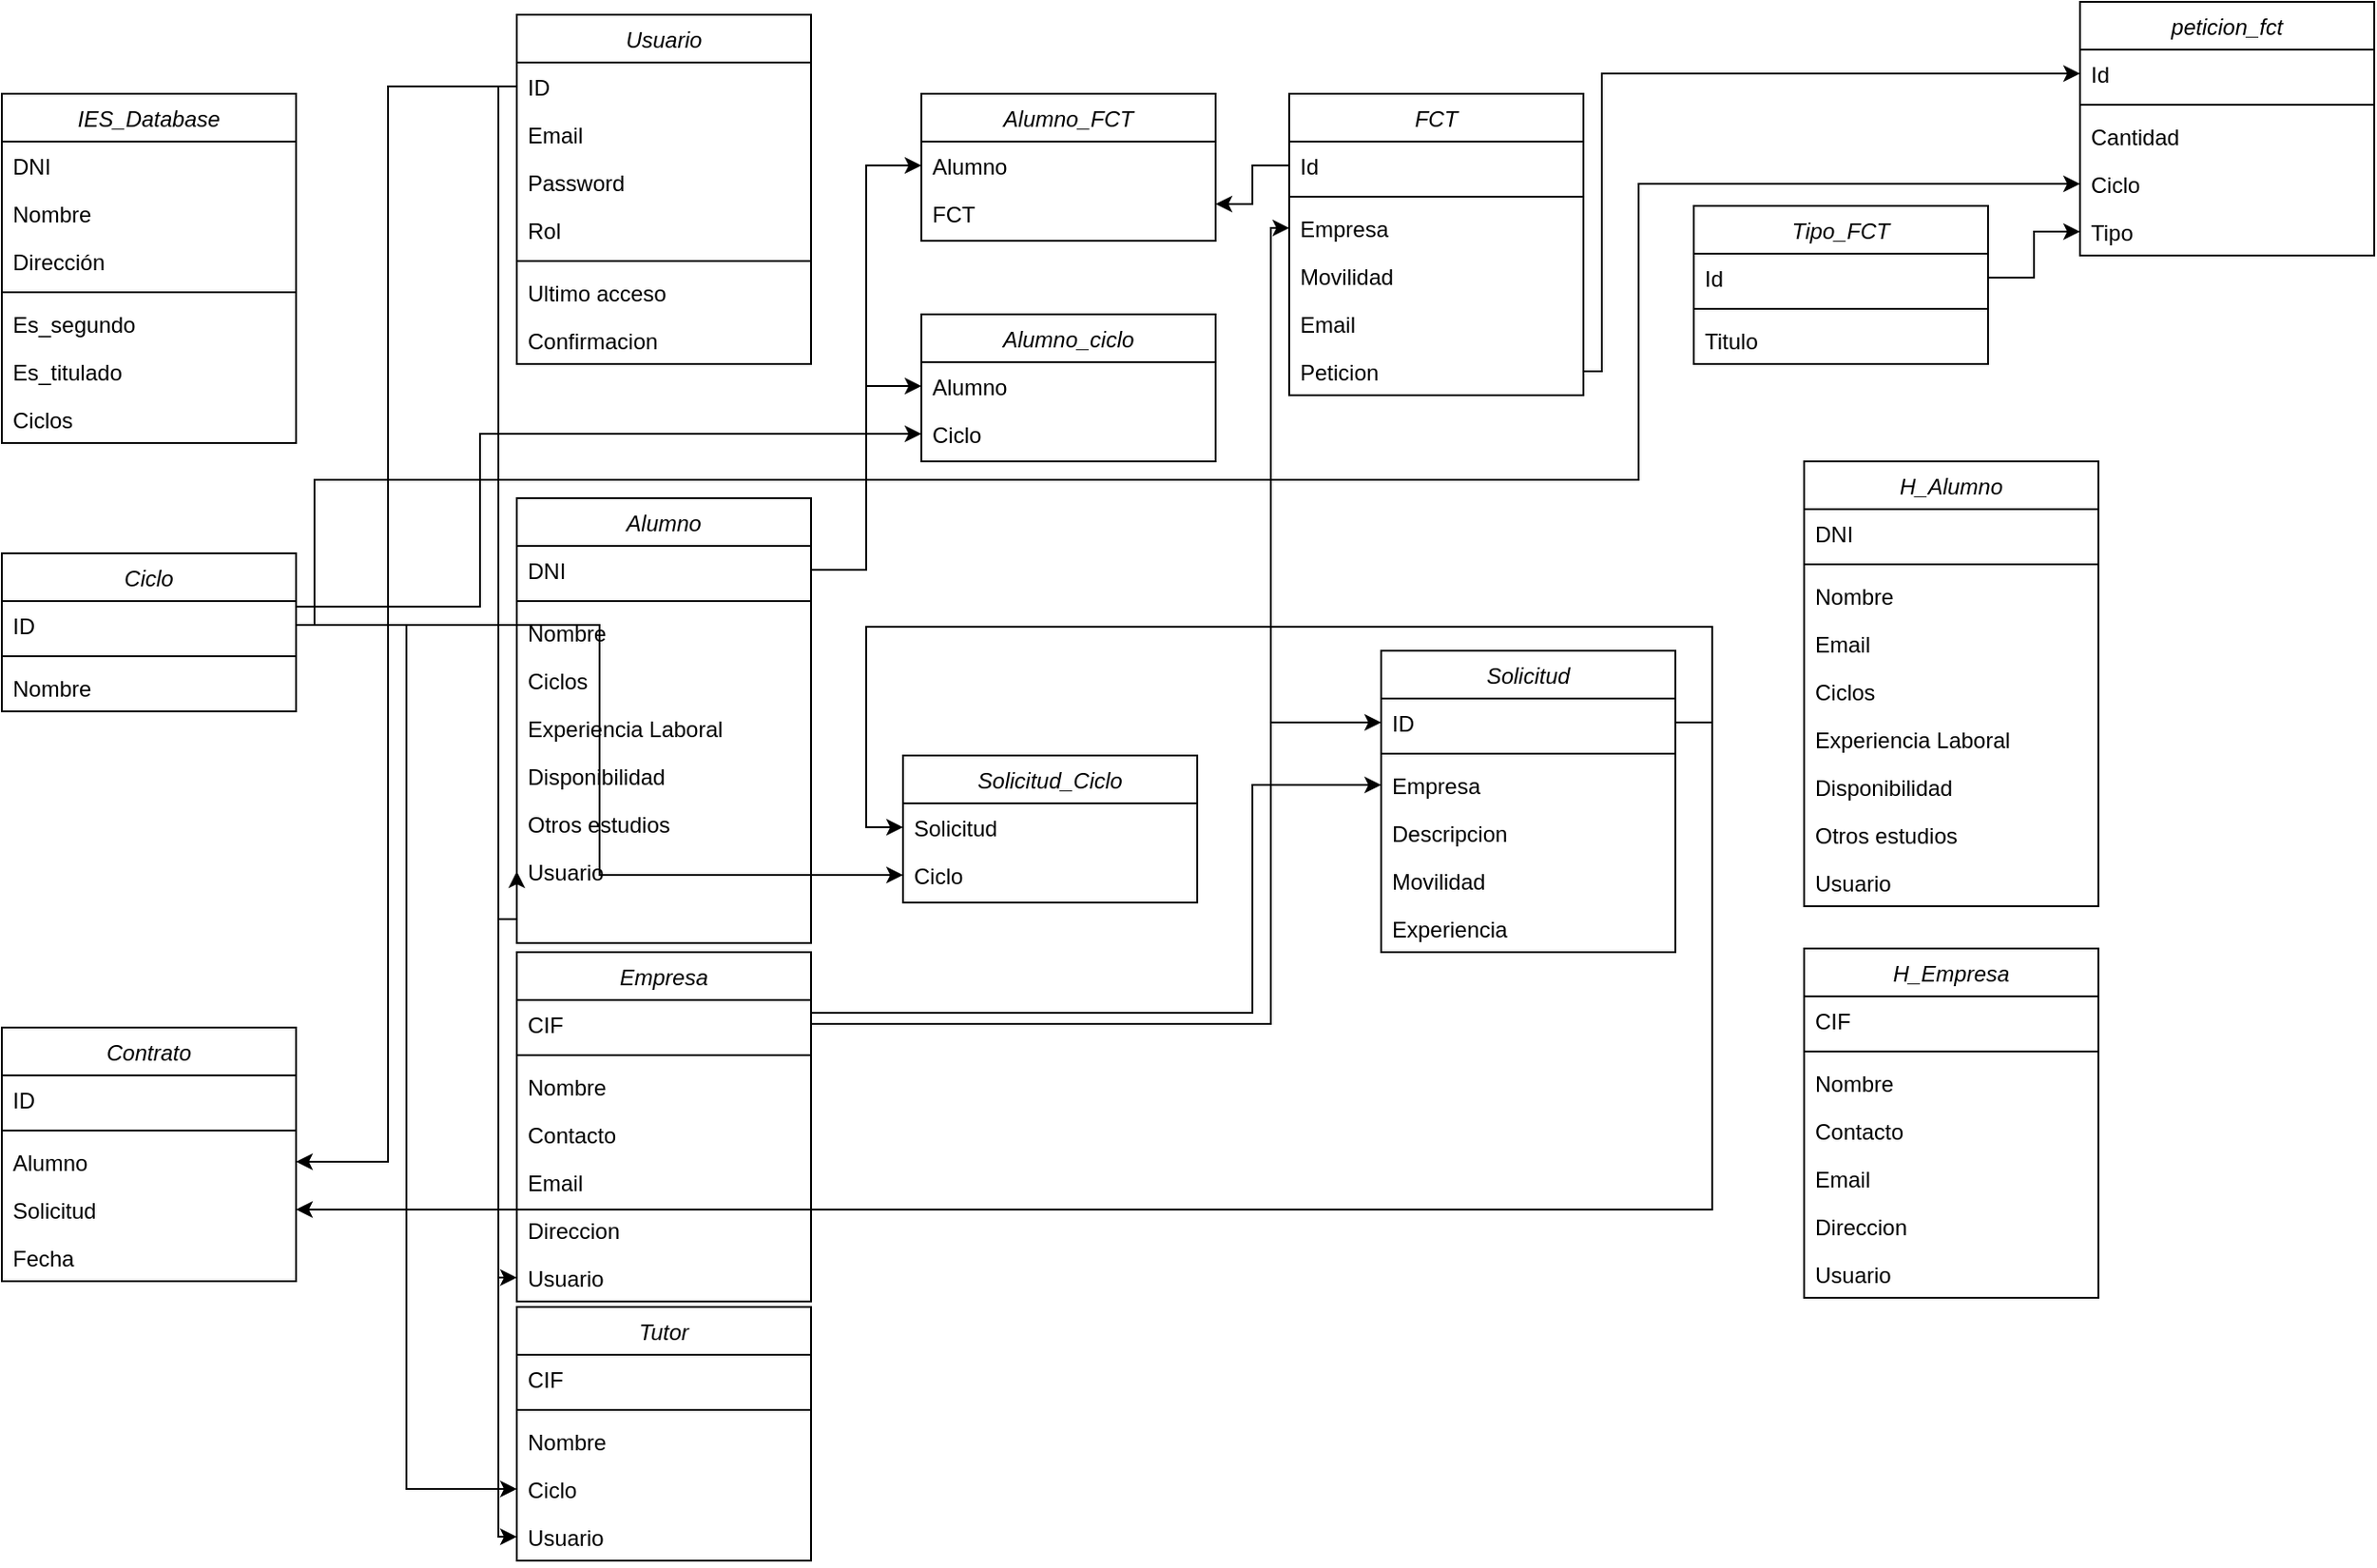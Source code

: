<mxfile version="23.1.2" type="github">
  <diagram id="C5RBs43oDa-KdzZeNtuy" name="Page-1">
    <mxGraphModel dx="2074" dy="792" grid="1" gridSize="10" guides="1" tooltips="1" connect="1" arrows="1" fold="1" page="1" pageScale="1" pageWidth="827" pageHeight="1169" math="0" shadow="0">
      <root>
        <mxCell id="WIyWlLk6GJQsqaUBKTNV-0" />
        <mxCell id="WIyWlLk6GJQsqaUBKTNV-1" parent="WIyWlLk6GJQsqaUBKTNV-0" />
        <mxCell id="zkfFHV4jXpPFQw0GAbJ--0" value="Usuario" style="swimlane;fontStyle=2;align=center;verticalAlign=top;childLayout=stackLayout;horizontal=1;startSize=26;horizontalStack=0;resizeParent=1;resizeLast=0;collapsible=1;marginBottom=0;rounded=0;shadow=0;strokeWidth=1;" parent="WIyWlLk6GJQsqaUBKTNV-1" vertex="1">
          <mxGeometry x="280" y="77" width="160" height="190" as="geometry">
            <mxRectangle x="230" y="140" width="160" height="26" as="alternateBounds" />
          </mxGeometry>
        </mxCell>
        <mxCell id="RJ-rTt1E3I07_QQqMf_0-0" value="ID" style="text;align=left;verticalAlign=top;spacingLeft=4;spacingRight=4;overflow=hidden;rotatable=0;points=[[0,0.5],[1,0.5]];portConstraint=eastwest;rounded=0;shadow=0;html=0;" parent="zkfFHV4jXpPFQw0GAbJ--0" vertex="1">
          <mxGeometry y="26" width="160" height="26" as="geometry" />
        </mxCell>
        <mxCell id="zkfFHV4jXpPFQw0GAbJ--1" value="Email" style="text;align=left;verticalAlign=top;spacingLeft=4;spacingRight=4;overflow=hidden;rotatable=0;points=[[0,0.5],[1,0.5]];portConstraint=eastwest;" parent="zkfFHV4jXpPFQw0GAbJ--0" vertex="1">
          <mxGeometry y="52" width="160" height="26" as="geometry" />
        </mxCell>
        <mxCell id="zkfFHV4jXpPFQw0GAbJ--2" value="Password" style="text;align=left;verticalAlign=top;spacingLeft=4;spacingRight=4;overflow=hidden;rotatable=0;points=[[0,0.5],[1,0.5]];portConstraint=eastwest;rounded=0;shadow=0;html=0;" parent="zkfFHV4jXpPFQw0GAbJ--0" vertex="1">
          <mxGeometry y="78" width="160" height="26" as="geometry" />
        </mxCell>
        <mxCell id="adT_R-dgcfG6GEi2qk0D-42" value="Rol" style="text;align=left;verticalAlign=top;spacingLeft=4;spacingRight=4;overflow=hidden;rotatable=0;points=[[0,0.5],[1,0.5]];portConstraint=eastwest;rounded=0;shadow=0;html=0;" parent="zkfFHV4jXpPFQw0GAbJ--0" vertex="1">
          <mxGeometry y="104" width="160" height="26" as="geometry" />
        </mxCell>
        <mxCell id="zkfFHV4jXpPFQw0GAbJ--4" value="" style="line;html=1;strokeWidth=1;align=left;verticalAlign=middle;spacingTop=-1;spacingLeft=3;spacingRight=3;rotatable=0;labelPosition=right;points=[];portConstraint=eastwest;" parent="zkfFHV4jXpPFQw0GAbJ--0" vertex="1">
          <mxGeometry y="130" width="160" height="8" as="geometry" />
        </mxCell>
        <mxCell id="DnBgE2iXIpx-oLDeB7cX-1" value="Ultimo acceso" style="text;align=left;verticalAlign=top;spacingLeft=4;spacingRight=4;overflow=hidden;rotatable=0;points=[[0,0.5],[1,0.5]];portConstraint=eastwest;" parent="zkfFHV4jXpPFQw0GAbJ--0" vertex="1">
          <mxGeometry y="138" width="160" height="26" as="geometry" />
        </mxCell>
        <mxCell id="DnBgE2iXIpx-oLDeB7cX-8" value="Confirmacion" style="text;align=left;verticalAlign=top;spacingLeft=4;spacingRight=4;overflow=hidden;rotatable=0;points=[[0,0.5],[1,0.5]];portConstraint=eastwest;" parent="zkfFHV4jXpPFQw0GAbJ--0" vertex="1">
          <mxGeometry y="164" width="160" height="26" as="geometry" />
        </mxCell>
        <mxCell id="zkfFHV4jXpPFQw0GAbJ--6" value="Alumno" style="swimlane;fontStyle=2;align=center;verticalAlign=top;childLayout=stackLayout;horizontal=1;startSize=26;horizontalStack=0;resizeParent=1;resizeLast=0;collapsible=1;marginBottom=0;rounded=0;shadow=0;strokeWidth=1;" parent="WIyWlLk6GJQsqaUBKTNV-1" vertex="1">
          <mxGeometry x="280" y="340" width="160" height="242" as="geometry">
            <mxRectangle x="130" y="380" width="160" height="26" as="alternateBounds" />
          </mxGeometry>
        </mxCell>
        <mxCell id="RJ-rTt1E3I07_QQqMf_0-1" value="DNI" style="text;align=left;verticalAlign=top;spacingLeft=4;spacingRight=4;overflow=hidden;rotatable=0;points=[[0,0.5],[1,0.5]];portConstraint=eastwest;" parent="zkfFHV4jXpPFQw0GAbJ--6" vertex="1">
          <mxGeometry y="26" width="160" height="26" as="geometry" />
        </mxCell>
        <mxCell id="zkfFHV4jXpPFQw0GAbJ--9" value="" style="line;html=1;strokeWidth=1;align=left;verticalAlign=middle;spacingTop=-1;spacingLeft=3;spacingRight=3;rotatable=0;labelPosition=right;points=[];portConstraint=eastwest;" parent="zkfFHV4jXpPFQw0GAbJ--6" vertex="1">
          <mxGeometry y="52" width="160" height="8" as="geometry" />
        </mxCell>
        <mxCell id="zkfFHV4jXpPFQw0GAbJ--7" value="Nombre" style="text;align=left;verticalAlign=top;spacingLeft=4;spacingRight=4;overflow=hidden;rotatable=0;points=[[0,0.5],[1,0.5]];portConstraint=eastwest;" parent="zkfFHV4jXpPFQw0GAbJ--6" vertex="1">
          <mxGeometry y="60" width="160" height="26" as="geometry" />
        </mxCell>
        <mxCell id="RJ-rTt1E3I07_QQqMf_0-40" value="Ciclos" style="text;align=left;verticalAlign=top;spacingLeft=4;spacingRight=4;overflow=hidden;rotatable=0;points=[[0,0.5],[1,0.5]];portConstraint=eastwest;rounded=0;shadow=0;html=0;" parent="zkfFHV4jXpPFQw0GAbJ--6" vertex="1">
          <mxGeometry y="86" width="160" height="26" as="geometry" />
        </mxCell>
        <mxCell id="zkfFHV4jXpPFQw0GAbJ--10" value="Experiencia Laboral" style="text;align=left;verticalAlign=top;spacingLeft=4;spacingRight=4;overflow=hidden;rotatable=0;points=[[0,0.5],[1,0.5]];portConstraint=eastwest;fontStyle=0" parent="zkfFHV4jXpPFQw0GAbJ--6" vertex="1">
          <mxGeometry y="112" width="160" height="26" as="geometry" />
        </mxCell>
        <mxCell id="zkfFHV4jXpPFQw0GAbJ--11" value="Disponibilidad" style="text;align=left;verticalAlign=top;spacingLeft=4;spacingRight=4;overflow=hidden;rotatable=0;points=[[0,0.5],[1,0.5]];portConstraint=eastwest;" parent="zkfFHV4jXpPFQw0GAbJ--6" vertex="1">
          <mxGeometry y="138" width="160" height="26" as="geometry" />
        </mxCell>
        <mxCell id="RJ-rTt1E3I07_QQqMf_0-43" value="Otros estudios" style="text;align=left;verticalAlign=top;spacingLeft=4;spacingRight=4;overflow=hidden;rotatable=0;points=[[0,0.5],[1,0.5]];portConstraint=eastwest;" parent="zkfFHV4jXpPFQw0GAbJ--6" vertex="1">
          <mxGeometry y="164" width="160" height="26" as="geometry" />
        </mxCell>
        <mxCell id="adT_R-dgcfG6GEi2qk0D-43" value="Usuario" style="text;align=left;verticalAlign=top;spacingLeft=4;spacingRight=4;overflow=hidden;rotatable=0;points=[[0,0.5],[1,0.5]];portConstraint=eastwest;" parent="zkfFHV4jXpPFQw0GAbJ--6" vertex="1">
          <mxGeometry y="190" width="160" height="26" as="geometry" />
        </mxCell>
        <mxCell id="zkfFHV4jXpPFQw0GAbJ--13" value="Empresa" style="swimlane;fontStyle=2;align=center;verticalAlign=top;childLayout=stackLayout;horizontal=1;startSize=26;horizontalStack=0;resizeParent=1;resizeLast=0;collapsible=1;marginBottom=0;rounded=0;shadow=0;strokeWidth=1;" parent="WIyWlLk6GJQsqaUBKTNV-1" vertex="1">
          <mxGeometry x="280" y="587" width="160" height="190" as="geometry">
            <mxRectangle x="340" y="380" width="170" height="26" as="alternateBounds" />
          </mxGeometry>
        </mxCell>
        <mxCell id="zkfFHV4jXpPFQw0GAbJ--14" value="CIF" style="text;align=left;verticalAlign=top;spacingLeft=4;spacingRight=4;overflow=hidden;rotatable=0;points=[[0,0.5],[1,0.5]];portConstraint=eastwest;" parent="zkfFHV4jXpPFQw0GAbJ--13" vertex="1">
          <mxGeometry y="26" width="160" height="26" as="geometry" />
        </mxCell>
        <mxCell id="zkfFHV4jXpPFQw0GAbJ--15" value="" style="line;html=1;strokeWidth=1;align=left;verticalAlign=middle;spacingTop=-1;spacingLeft=3;spacingRight=3;rotatable=0;labelPosition=right;points=[];portConstraint=eastwest;" parent="zkfFHV4jXpPFQw0GAbJ--13" vertex="1">
          <mxGeometry y="52" width="160" height="8" as="geometry" />
        </mxCell>
        <mxCell id="RJ-rTt1E3I07_QQqMf_0-18" value="Nombre" style="text;align=left;verticalAlign=top;spacingLeft=4;spacingRight=4;overflow=hidden;rotatable=0;points=[[0,0.5],[1,0.5]];portConstraint=eastwest;" parent="zkfFHV4jXpPFQw0GAbJ--13" vertex="1">
          <mxGeometry y="60" width="160" height="26" as="geometry" />
        </mxCell>
        <mxCell id="RJ-rTt1E3I07_QQqMf_0-19" value="Contacto" style="text;align=left;verticalAlign=top;spacingLeft=4;spacingRight=4;overflow=hidden;rotatable=0;points=[[0,0.5],[1,0.5]];portConstraint=eastwest;" parent="zkfFHV4jXpPFQw0GAbJ--13" vertex="1">
          <mxGeometry y="86" width="160" height="26" as="geometry" />
        </mxCell>
        <mxCell id="adT_R-dgcfG6GEi2qk0D-50" value="Email" style="text;align=left;verticalAlign=top;spacingLeft=4;spacingRight=4;overflow=hidden;rotatable=0;points=[[0,0.5],[1,0.5]];portConstraint=eastwest;" parent="zkfFHV4jXpPFQw0GAbJ--13" vertex="1">
          <mxGeometry y="112" width="160" height="26" as="geometry" />
        </mxCell>
        <mxCell id="RJ-rTt1E3I07_QQqMf_0-39" value="Direccion" style="text;align=left;verticalAlign=top;spacingLeft=4;spacingRight=4;overflow=hidden;rotatable=0;points=[[0,0.5],[1,0.5]];portConstraint=eastwest;" parent="zkfFHV4jXpPFQw0GAbJ--13" vertex="1">
          <mxGeometry y="138" width="160" height="26" as="geometry" />
        </mxCell>
        <mxCell id="adT_R-dgcfG6GEi2qk0D-44" value="Usuario" style="text;align=left;verticalAlign=top;spacingLeft=4;spacingRight=4;overflow=hidden;rotatable=0;points=[[0,0.5],[1,0.5]];portConstraint=eastwest;" parent="zkfFHV4jXpPFQw0GAbJ--13" vertex="1">
          <mxGeometry y="164" width="160" height="26" as="geometry" />
        </mxCell>
        <mxCell id="RJ-rTt1E3I07_QQqMf_0-2" value="IES_Database" style="swimlane;fontStyle=2;align=center;verticalAlign=top;childLayout=stackLayout;horizontal=1;startSize=26;horizontalStack=0;resizeParent=1;resizeLast=0;collapsible=1;marginBottom=0;rounded=0;shadow=0;strokeWidth=1;" parent="WIyWlLk6GJQsqaUBKTNV-1" vertex="1">
          <mxGeometry y="120" width="160" height="190" as="geometry">
            <mxRectangle x="230" y="140" width="160" height="26" as="alternateBounds" />
          </mxGeometry>
        </mxCell>
        <mxCell id="RJ-rTt1E3I07_QQqMf_0-3" value="DNI" style="text;align=left;verticalAlign=top;spacingLeft=4;spacingRight=4;overflow=hidden;rotatable=0;points=[[0,0.5],[1,0.5]];portConstraint=eastwest;rounded=0;shadow=0;html=0;" parent="RJ-rTt1E3I07_QQqMf_0-2" vertex="1">
          <mxGeometry y="26" width="160" height="26" as="geometry" />
        </mxCell>
        <mxCell id="RJ-rTt1E3I07_QQqMf_0-4" value="Nombre" style="text;align=left;verticalAlign=top;spacingLeft=4;spacingRight=4;overflow=hidden;rotatable=0;points=[[0,0.5],[1,0.5]];portConstraint=eastwest;" parent="RJ-rTt1E3I07_QQqMf_0-2" vertex="1">
          <mxGeometry y="52" width="160" height="26" as="geometry" />
        </mxCell>
        <mxCell id="RJ-rTt1E3I07_QQqMf_0-5" value="Dirección" style="text;align=left;verticalAlign=top;spacingLeft=4;spacingRight=4;overflow=hidden;rotatable=0;points=[[0,0.5],[1,0.5]];portConstraint=eastwest;rounded=0;shadow=0;html=0;" parent="RJ-rTt1E3I07_QQqMf_0-2" vertex="1">
          <mxGeometry y="78" width="160" height="26" as="geometry" />
        </mxCell>
        <mxCell id="RJ-rTt1E3I07_QQqMf_0-7" value="" style="line;html=1;strokeWidth=1;align=left;verticalAlign=middle;spacingTop=-1;spacingLeft=3;spacingRight=3;rotatable=0;labelPosition=right;points=[];portConstraint=eastwest;" parent="RJ-rTt1E3I07_QQqMf_0-2" vertex="1">
          <mxGeometry y="104" width="160" height="8" as="geometry" />
        </mxCell>
        <mxCell id="RJ-rTt1E3I07_QQqMf_0-8" value="Es_segundo" style="text;align=left;verticalAlign=top;spacingLeft=4;spacingRight=4;overflow=hidden;rotatable=0;points=[[0,0.5],[1,0.5]];portConstraint=eastwest;" parent="RJ-rTt1E3I07_QQqMf_0-2" vertex="1">
          <mxGeometry y="112" width="160" height="26" as="geometry" />
        </mxCell>
        <mxCell id="adT_R-dgcfG6GEi2qk0D-21" value="Es_titulado" style="text;align=left;verticalAlign=top;spacingLeft=4;spacingRight=4;overflow=hidden;rotatable=0;points=[[0,0.5],[1,0.5]];portConstraint=eastwest;" parent="RJ-rTt1E3I07_QQqMf_0-2" vertex="1">
          <mxGeometry y="138" width="160" height="26" as="geometry" />
        </mxCell>
        <mxCell id="DnBgE2iXIpx-oLDeB7cX-6" value="Ciclos" style="text;align=left;verticalAlign=top;spacingLeft=4;spacingRight=4;overflow=hidden;rotatable=0;points=[[0,0.5],[1,0.5]];portConstraint=eastwest;" parent="RJ-rTt1E3I07_QQqMf_0-2" vertex="1">
          <mxGeometry y="164" width="160" height="26" as="geometry" />
        </mxCell>
        <mxCell id="RJ-rTt1E3I07_QQqMf_0-9" value="Ciclo" style="swimlane;fontStyle=2;align=center;verticalAlign=top;childLayout=stackLayout;horizontal=1;startSize=26;horizontalStack=0;resizeParent=1;resizeLast=0;collapsible=1;marginBottom=0;rounded=0;shadow=0;strokeWidth=1;" parent="WIyWlLk6GJQsqaUBKTNV-1" vertex="1">
          <mxGeometry y="370" width="160" height="86" as="geometry">
            <mxRectangle x="230" y="140" width="160" height="26" as="alternateBounds" />
          </mxGeometry>
        </mxCell>
        <mxCell id="RJ-rTt1E3I07_QQqMf_0-10" value="ID" style="text;align=left;verticalAlign=top;spacingLeft=4;spacingRight=4;overflow=hidden;rotatable=0;points=[[0,0.5],[1,0.5]];portConstraint=eastwest;rounded=0;shadow=0;html=0;" parent="RJ-rTt1E3I07_QQqMf_0-9" vertex="1">
          <mxGeometry y="26" width="160" height="26" as="geometry" />
        </mxCell>
        <mxCell id="RJ-rTt1E3I07_QQqMf_0-14" value="" style="line;html=1;strokeWidth=1;align=left;verticalAlign=middle;spacingTop=-1;spacingLeft=3;spacingRight=3;rotatable=0;labelPosition=right;points=[];portConstraint=eastwest;" parent="RJ-rTt1E3I07_QQqMf_0-9" vertex="1">
          <mxGeometry y="52" width="160" height="8" as="geometry" />
        </mxCell>
        <mxCell id="RJ-rTt1E3I07_QQqMf_0-11" value="Nombre" style="text;align=left;verticalAlign=top;spacingLeft=4;spacingRight=4;overflow=hidden;rotatable=0;points=[[0,0.5],[1,0.5]];portConstraint=eastwest;" parent="RJ-rTt1E3I07_QQqMf_0-9" vertex="1">
          <mxGeometry y="60" width="160" height="26" as="geometry" />
        </mxCell>
        <mxCell id="RJ-rTt1E3I07_QQqMf_0-20" value="Solicitud" style="swimlane;fontStyle=2;align=center;verticalAlign=top;childLayout=stackLayout;horizontal=1;startSize=26;horizontalStack=0;resizeParent=1;resizeLast=0;collapsible=1;marginBottom=0;rounded=0;shadow=0;strokeWidth=1;" parent="WIyWlLk6GJQsqaUBKTNV-1" vertex="1">
          <mxGeometry x="750" y="423" width="160" height="164" as="geometry">
            <mxRectangle x="340" y="380" width="170" height="26" as="alternateBounds" />
          </mxGeometry>
        </mxCell>
        <mxCell id="RJ-rTt1E3I07_QQqMf_0-25" value="ID" style="text;align=left;verticalAlign=top;spacingLeft=4;spacingRight=4;overflow=hidden;rotatable=0;points=[[0,0.5],[1,0.5]];portConstraint=eastwest;" parent="RJ-rTt1E3I07_QQqMf_0-20" vertex="1">
          <mxGeometry y="26" width="160" height="26" as="geometry" />
        </mxCell>
        <mxCell id="RJ-rTt1E3I07_QQqMf_0-24" value="" style="line;html=1;strokeWidth=1;align=left;verticalAlign=middle;spacingTop=-1;spacingLeft=3;spacingRight=3;rotatable=0;labelPosition=right;points=[];portConstraint=eastwest;" parent="RJ-rTt1E3I07_QQqMf_0-20" vertex="1">
          <mxGeometry y="52" width="160" height="8" as="geometry" />
        </mxCell>
        <mxCell id="adT_R-dgcfG6GEi2qk0D-61" value="Empresa" style="text;align=left;verticalAlign=top;spacingLeft=4;spacingRight=4;overflow=hidden;rotatable=0;points=[[0,0.5],[1,0.5]];portConstraint=eastwest;" parent="RJ-rTt1E3I07_QQqMf_0-20" vertex="1">
          <mxGeometry y="60" width="160" height="26" as="geometry" />
        </mxCell>
        <mxCell id="RJ-rTt1E3I07_QQqMf_0-26" value="Descripcion" style="text;align=left;verticalAlign=top;spacingLeft=4;spacingRight=4;overflow=hidden;rotatable=0;points=[[0,0.5],[1,0.5]];portConstraint=eastwest;" parent="RJ-rTt1E3I07_QQqMf_0-20" vertex="1">
          <mxGeometry y="86" width="160" height="26" as="geometry" />
        </mxCell>
        <mxCell id="RJ-rTt1E3I07_QQqMf_0-21" value="Movilidad" style="text;align=left;verticalAlign=top;spacingLeft=4;spacingRight=4;overflow=hidden;rotatable=0;points=[[0,0.5],[1,0.5]];portConstraint=eastwest;" parent="RJ-rTt1E3I07_QQqMf_0-20" vertex="1">
          <mxGeometry y="112" width="160" height="26" as="geometry" />
        </mxCell>
        <mxCell id="adT_R-dgcfG6GEi2qk0D-0" value="Experiencia" style="text;align=left;verticalAlign=top;spacingLeft=4;spacingRight=4;overflow=hidden;rotatable=0;points=[[0,0.5],[1,0.5]];portConstraint=eastwest;" parent="RJ-rTt1E3I07_QQqMf_0-20" vertex="1">
          <mxGeometry y="138" width="160" height="26" as="geometry" />
        </mxCell>
        <mxCell id="RJ-rTt1E3I07_QQqMf_0-27" value="FCT" style="swimlane;fontStyle=2;align=center;verticalAlign=top;childLayout=stackLayout;horizontal=1;startSize=26;horizontalStack=0;resizeParent=1;resizeLast=0;collapsible=1;marginBottom=0;rounded=0;shadow=0;strokeWidth=1;" parent="WIyWlLk6GJQsqaUBKTNV-1" vertex="1">
          <mxGeometry x="700" y="120" width="160" height="164" as="geometry">
            <mxRectangle x="340" y="380" width="170" height="26" as="alternateBounds" />
          </mxGeometry>
        </mxCell>
        <mxCell id="RJ-rTt1E3I07_QQqMf_0-28" value="Id" style="text;align=left;verticalAlign=top;spacingLeft=4;spacingRight=4;overflow=hidden;rotatable=0;points=[[0,0.5],[1,0.5]];portConstraint=eastwest;" parent="RJ-rTt1E3I07_QQqMf_0-27" vertex="1">
          <mxGeometry y="26" width="160" height="26" as="geometry" />
        </mxCell>
        <mxCell id="adT_R-dgcfG6GEi2qk0D-57" value="" style="line;html=1;strokeWidth=1;align=left;verticalAlign=middle;spacingTop=-1;spacingLeft=3;spacingRight=3;rotatable=0;labelPosition=right;points=[];portConstraint=eastwest;" parent="RJ-rTt1E3I07_QQqMf_0-27" vertex="1">
          <mxGeometry y="52" width="160" height="8" as="geometry" />
        </mxCell>
        <mxCell id="RJ-rTt1E3I07_QQqMf_0-29" value="Empresa" style="text;align=left;verticalAlign=top;spacingLeft=4;spacingRight=4;overflow=hidden;rotatable=0;points=[[0,0.5],[1,0.5]];portConstraint=eastwest;" parent="RJ-rTt1E3I07_QQqMf_0-27" vertex="1">
          <mxGeometry y="60" width="160" height="26" as="geometry" />
        </mxCell>
        <mxCell id="RJ-rTt1E3I07_QQqMf_0-30" value="Movilidad" style="text;align=left;verticalAlign=top;spacingLeft=4;spacingRight=4;overflow=hidden;rotatable=0;points=[[0,0.5],[1,0.5]];portConstraint=eastwest;" parent="RJ-rTt1E3I07_QQqMf_0-27" vertex="1">
          <mxGeometry y="86" width="160" height="26" as="geometry" />
        </mxCell>
        <mxCell id="zkfFHV4jXpPFQw0GAbJ--8" value="Email" style="text;align=left;verticalAlign=top;spacingLeft=4;spacingRight=4;overflow=hidden;rotatable=0;points=[[0,0.5],[1,0.5]];portConstraint=eastwest;rounded=0;shadow=0;html=0;" parent="RJ-rTt1E3I07_QQqMf_0-27" vertex="1">
          <mxGeometry y="112" width="160" height="26" as="geometry" />
        </mxCell>
        <mxCell id="RJ-rTt1E3I07_QQqMf_0-32" value="Peticion" style="text;align=left;verticalAlign=top;spacingLeft=4;spacingRight=4;overflow=hidden;rotatable=0;points=[[0,0.5],[1,0.5]];portConstraint=eastwest;" parent="RJ-rTt1E3I07_QQqMf_0-27" vertex="1">
          <mxGeometry y="138" width="160" height="26" as="geometry" />
        </mxCell>
        <mxCell id="RJ-rTt1E3I07_QQqMf_0-34" value="Tutor" style="swimlane;fontStyle=2;align=center;verticalAlign=top;childLayout=stackLayout;horizontal=1;startSize=26;horizontalStack=0;resizeParent=1;resizeLast=0;collapsible=1;marginBottom=0;rounded=0;shadow=0;strokeWidth=1;" parent="WIyWlLk6GJQsqaUBKTNV-1" vertex="1">
          <mxGeometry x="280" y="780" width="160" height="138" as="geometry">
            <mxRectangle x="340" y="380" width="170" height="26" as="alternateBounds" />
          </mxGeometry>
        </mxCell>
        <mxCell id="RJ-rTt1E3I07_QQqMf_0-35" value="CIF" style="text;align=left;verticalAlign=top;spacingLeft=4;spacingRight=4;overflow=hidden;rotatable=0;points=[[0,0.5],[1,0.5]];portConstraint=eastwest;" parent="RJ-rTt1E3I07_QQqMf_0-34" vertex="1">
          <mxGeometry y="26" width="160" height="26" as="geometry" />
        </mxCell>
        <mxCell id="adT_R-dgcfG6GEi2qk0D-51" value="" style="line;html=1;strokeWidth=1;align=left;verticalAlign=middle;spacingTop=-1;spacingLeft=3;spacingRight=3;rotatable=0;labelPosition=right;points=[];portConstraint=eastwest;" parent="RJ-rTt1E3I07_QQqMf_0-34" vertex="1">
          <mxGeometry y="52" width="160" height="8" as="geometry" />
        </mxCell>
        <mxCell id="RJ-rTt1E3I07_QQqMf_0-36" value="Nombre" style="text;align=left;verticalAlign=top;spacingLeft=4;spacingRight=4;overflow=hidden;rotatable=0;points=[[0,0.5],[1,0.5]];portConstraint=eastwest;" parent="RJ-rTt1E3I07_QQqMf_0-34" vertex="1">
          <mxGeometry y="60" width="160" height="26" as="geometry" />
        </mxCell>
        <mxCell id="RJ-rTt1E3I07_QQqMf_0-37" value="Ciclo" style="text;align=left;verticalAlign=top;spacingLeft=4;spacingRight=4;overflow=hidden;rotatable=0;points=[[0,0.5],[1,0.5]];portConstraint=eastwest;" parent="RJ-rTt1E3I07_QQqMf_0-34" vertex="1">
          <mxGeometry y="86" width="160" height="26" as="geometry" />
        </mxCell>
        <mxCell id="adT_R-dgcfG6GEi2qk0D-46" value="Usuario" style="text;align=left;verticalAlign=top;spacingLeft=4;spacingRight=4;overflow=hidden;rotatable=0;points=[[0,0.5],[1,0.5]];portConstraint=eastwest;" parent="RJ-rTt1E3I07_QQqMf_0-34" vertex="1">
          <mxGeometry y="112" width="160" height="26" as="geometry" />
        </mxCell>
        <mxCell id="adT_R-dgcfG6GEi2qk0D-1" value="Contrato" style="swimlane;fontStyle=2;align=center;verticalAlign=top;childLayout=stackLayout;horizontal=1;startSize=26;horizontalStack=0;resizeParent=1;resizeLast=0;collapsible=1;marginBottom=0;rounded=0;shadow=0;strokeWidth=1;" parent="WIyWlLk6GJQsqaUBKTNV-1" vertex="1">
          <mxGeometry y="628" width="160" height="138" as="geometry">
            <mxRectangle x="230" y="140" width="160" height="26" as="alternateBounds" />
          </mxGeometry>
        </mxCell>
        <mxCell id="adT_R-dgcfG6GEi2qk0D-2" value="ID" style="text;align=left;verticalAlign=top;spacingLeft=4;spacingRight=4;overflow=hidden;rotatable=0;points=[[0,0.5],[1,0.5]];portConstraint=eastwest;rounded=0;shadow=0;html=0;" parent="adT_R-dgcfG6GEi2qk0D-1" vertex="1">
          <mxGeometry y="26" width="160" height="26" as="geometry" />
        </mxCell>
        <mxCell id="adT_R-dgcfG6GEi2qk0D-6" value="" style="line;html=1;strokeWidth=1;align=left;verticalAlign=middle;spacingTop=-1;spacingLeft=3;spacingRight=3;rotatable=0;labelPosition=right;points=[];portConstraint=eastwest;" parent="adT_R-dgcfG6GEi2qk0D-1" vertex="1">
          <mxGeometry y="52" width="160" height="8" as="geometry" />
        </mxCell>
        <mxCell id="adT_R-dgcfG6GEi2qk0D-7" value="Alumno" style="text;align=left;verticalAlign=top;spacingLeft=4;spacingRight=4;overflow=hidden;rotatable=0;points=[[0,0.5],[1,0.5]];portConstraint=eastwest;" parent="adT_R-dgcfG6GEi2qk0D-1" vertex="1">
          <mxGeometry y="60" width="160" height="26" as="geometry" />
        </mxCell>
        <mxCell id="adT_R-dgcfG6GEi2qk0D-14" value="Solicitud" style="text;align=left;verticalAlign=top;spacingLeft=4;spacingRight=4;overflow=hidden;rotatable=0;points=[[0,0.5],[1,0.5]];portConstraint=eastwest;" parent="adT_R-dgcfG6GEi2qk0D-1" vertex="1">
          <mxGeometry y="86" width="160" height="26" as="geometry" />
        </mxCell>
        <mxCell id="DnBgE2iXIpx-oLDeB7cX-2" value="Fecha" style="text;align=left;verticalAlign=top;spacingLeft=4;spacingRight=4;overflow=hidden;rotatable=0;points=[[0,0.5],[1,0.5]];portConstraint=eastwest;" parent="adT_R-dgcfG6GEi2qk0D-1" vertex="1">
          <mxGeometry y="112" width="160" height="26" as="geometry" />
        </mxCell>
        <mxCell id="adT_R-dgcfG6GEi2qk0D-15" value="Solicitud_Ciclo" style="swimlane;fontStyle=2;align=center;verticalAlign=top;childLayout=stackLayout;horizontal=1;startSize=26;horizontalStack=0;resizeParent=1;resizeLast=0;collapsible=1;marginBottom=0;rounded=0;shadow=0;strokeWidth=1;" parent="WIyWlLk6GJQsqaUBKTNV-1" vertex="1">
          <mxGeometry x="490" y="480" width="160" height="80" as="geometry">
            <mxRectangle x="230" y="140" width="160" height="26" as="alternateBounds" />
          </mxGeometry>
        </mxCell>
        <mxCell id="adT_R-dgcfG6GEi2qk0D-18" value="Solicitud" style="text;align=left;verticalAlign=top;spacingLeft=4;spacingRight=4;overflow=hidden;rotatable=0;points=[[0,0.5],[1,0.5]];portConstraint=eastwest;" parent="adT_R-dgcfG6GEi2qk0D-15" vertex="1">
          <mxGeometry y="26" width="160" height="26" as="geometry" />
        </mxCell>
        <mxCell id="adT_R-dgcfG6GEi2qk0D-19" value="Ciclo" style="text;align=left;verticalAlign=top;spacingLeft=4;spacingRight=4;overflow=hidden;rotatable=0;points=[[0,0.5],[1,0.5]];portConstraint=eastwest;" parent="adT_R-dgcfG6GEi2qk0D-15" vertex="1">
          <mxGeometry y="52" width="160" height="26" as="geometry" />
        </mxCell>
        <mxCell id="adT_R-dgcfG6GEi2qk0D-27" value="Alumno_FCT" style="swimlane;fontStyle=2;align=center;verticalAlign=top;childLayout=stackLayout;horizontal=1;startSize=26;horizontalStack=0;resizeParent=1;resizeLast=0;collapsible=1;marginBottom=0;rounded=0;shadow=0;strokeWidth=1;" parent="WIyWlLk6GJQsqaUBKTNV-1" vertex="1">
          <mxGeometry x="500" y="120" width="160" height="80" as="geometry">
            <mxRectangle x="230" y="140" width="160" height="26" as="alternateBounds" />
          </mxGeometry>
        </mxCell>
        <mxCell id="adT_R-dgcfG6GEi2qk0D-28" value="Alumno" style="text;align=left;verticalAlign=top;spacingLeft=4;spacingRight=4;overflow=hidden;rotatable=0;points=[[0,0.5],[1,0.5]];portConstraint=eastwest;" parent="adT_R-dgcfG6GEi2qk0D-27" vertex="1">
          <mxGeometry y="26" width="160" height="26" as="geometry" />
        </mxCell>
        <mxCell id="adT_R-dgcfG6GEi2qk0D-29" value="FCT" style="text;align=left;verticalAlign=top;spacingLeft=4;spacingRight=4;overflow=hidden;rotatable=0;points=[[0,0.5],[1,0.5]];portConstraint=eastwest;" parent="adT_R-dgcfG6GEi2qk0D-27" vertex="1">
          <mxGeometry y="52" width="160" height="26" as="geometry" />
        </mxCell>
        <mxCell id="adT_R-dgcfG6GEi2qk0D-31" value="Tipo_FCT" style="swimlane;fontStyle=2;align=center;verticalAlign=top;childLayout=stackLayout;horizontal=1;startSize=26;horizontalStack=0;resizeParent=1;resizeLast=0;collapsible=1;marginBottom=0;rounded=0;shadow=0;strokeWidth=1;" parent="WIyWlLk6GJQsqaUBKTNV-1" vertex="1">
          <mxGeometry x="920" y="181" width="160" height="86" as="geometry">
            <mxRectangle x="230" y="140" width="160" height="26" as="alternateBounds" />
          </mxGeometry>
        </mxCell>
        <mxCell id="adT_R-dgcfG6GEi2qk0D-36" value="Id" style="text;align=left;verticalAlign=top;spacingLeft=4;spacingRight=4;overflow=hidden;rotatable=0;points=[[0,0.5],[1,0.5]];portConstraint=eastwest;" parent="adT_R-dgcfG6GEi2qk0D-31" vertex="1">
          <mxGeometry y="26" width="160" height="26" as="geometry" />
        </mxCell>
        <mxCell id="0eWernMV8F7YBbHPS9GE-9" value="" style="line;html=1;strokeWidth=1;align=left;verticalAlign=middle;spacingTop=-1;spacingLeft=3;spacingRight=3;rotatable=0;labelPosition=right;points=[];portConstraint=eastwest;" vertex="1" parent="adT_R-dgcfG6GEi2qk0D-31">
          <mxGeometry y="52" width="160" height="8" as="geometry" />
        </mxCell>
        <mxCell id="0eWernMV8F7YBbHPS9GE-8" value="Titulo" style="text;align=left;verticalAlign=top;spacingLeft=4;spacingRight=4;overflow=hidden;rotatable=0;points=[[0,0.5],[1,0.5]];portConstraint=eastwest;" vertex="1" parent="adT_R-dgcfG6GEi2qk0D-31">
          <mxGeometry y="60" width="160" height="26" as="geometry" />
        </mxCell>
        <mxCell id="adT_R-dgcfG6GEi2qk0D-40" style="edgeStyle=orthogonalEdgeStyle;rounded=0;orthogonalLoop=1;jettySize=auto;html=1;exitX=0;exitY=0.5;exitDx=0;exitDy=0;entryX=1;entryY=0.75;entryDx=0;entryDy=0;" parent="WIyWlLk6GJQsqaUBKTNV-1" source="RJ-rTt1E3I07_QQqMf_0-28" target="adT_R-dgcfG6GEi2qk0D-27" edge="1">
          <mxGeometry relative="1" as="geometry" />
        </mxCell>
        <mxCell id="adT_R-dgcfG6GEi2qk0D-41" style="edgeStyle=orthogonalEdgeStyle;rounded=0;orthogonalLoop=1;jettySize=auto;html=1;exitX=1;exitY=0.5;exitDx=0;exitDy=0;entryX=0;entryY=0.5;entryDx=0;entryDy=0;" parent="WIyWlLk6GJQsqaUBKTNV-1" source="RJ-rTt1E3I07_QQqMf_0-1" target="adT_R-dgcfG6GEi2qk0D-28" edge="1">
          <mxGeometry relative="1" as="geometry" />
        </mxCell>
        <mxCell id="adT_R-dgcfG6GEi2qk0D-47" style="edgeStyle=orthogonalEdgeStyle;rounded=0;orthogonalLoop=1;jettySize=auto;html=1;exitX=0;exitY=0.5;exitDx=0;exitDy=0;entryX=0;entryY=0.5;entryDx=0;entryDy=0;" parent="WIyWlLk6GJQsqaUBKTNV-1" source="RJ-rTt1E3I07_QQqMf_0-0" target="adT_R-dgcfG6GEi2qk0D-43" edge="1">
          <mxGeometry relative="1" as="geometry">
            <mxPoint x="240" y="700" as="targetPoint" />
            <Array as="points">
              <mxPoint x="270" y="116" />
              <mxPoint x="270" y="569" />
            </Array>
          </mxGeometry>
        </mxCell>
        <mxCell id="adT_R-dgcfG6GEi2qk0D-48" style="edgeStyle=orthogonalEdgeStyle;rounded=0;orthogonalLoop=1;jettySize=auto;html=1;exitX=0;exitY=0.5;exitDx=0;exitDy=0;entryX=0;entryY=0.5;entryDx=0;entryDy=0;" parent="WIyWlLk6GJQsqaUBKTNV-1" source="RJ-rTt1E3I07_QQqMf_0-0" target="adT_R-dgcfG6GEi2qk0D-44" edge="1">
          <mxGeometry relative="1" as="geometry">
            <Array as="points">
              <mxPoint x="270" y="116" />
              <mxPoint x="270" y="764" />
            </Array>
          </mxGeometry>
        </mxCell>
        <mxCell id="adT_R-dgcfG6GEi2qk0D-49" style="edgeStyle=orthogonalEdgeStyle;rounded=0;orthogonalLoop=1;jettySize=auto;html=1;exitX=0;exitY=0.5;exitDx=0;exitDy=0;entryX=0;entryY=0.5;entryDx=0;entryDy=0;" parent="WIyWlLk6GJQsqaUBKTNV-1" source="RJ-rTt1E3I07_QQqMf_0-0" target="adT_R-dgcfG6GEi2qk0D-46" edge="1">
          <mxGeometry relative="1" as="geometry">
            <Array as="points">
              <mxPoint x="270" y="116" />
              <mxPoint x="270" y="905" />
            </Array>
          </mxGeometry>
        </mxCell>
        <mxCell id="adT_R-dgcfG6GEi2qk0D-54" style="edgeStyle=orthogonalEdgeStyle;rounded=0;orthogonalLoop=1;jettySize=auto;html=1;exitX=0;exitY=0.5;exitDx=0;exitDy=0;entryX=1;entryY=0.5;entryDx=0;entryDy=0;" parent="WIyWlLk6GJQsqaUBKTNV-1" source="RJ-rTt1E3I07_QQqMf_0-0" target="adT_R-dgcfG6GEi2qk0D-7" edge="1">
          <mxGeometry relative="1" as="geometry">
            <Array as="points">
              <mxPoint x="210" y="116" />
              <mxPoint x="210" y="701" />
            </Array>
          </mxGeometry>
        </mxCell>
        <mxCell id="adT_R-dgcfG6GEi2qk0D-59" style="edgeStyle=orthogonalEdgeStyle;rounded=0;orthogonalLoop=1;jettySize=auto;html=1;exitX=1;exitY=0.5;exitDx=0;exitDy=0;entryX=0;entryY=0.5;entryDx=0;entryDy=0;" parent="WIyWlLk6GJQsqaUBKTNV-1" source="zkfFHV4jXpPFQw0GAbJ--14" target="RJ-rTt1E3I07_QQqMf_0-29" edge="1">
          <mxGeometry relative="1" as="geometry">
            <Array as="points">
              <mxPoint x="690" y="626" />
              <mxPoint x="690" y="193" />
            </Array>
          </mxGeometry>
        </mxCell>
        <mxCell id="adT_R-dgcfG6GEi2qk0D-62" style="edgeStyle=orthogonalEdgeStyle;rounded=0;orthogonalLoop=1;jettySize=auto;html=1;exitX=1;exitY=0.5;exitDx=0;exitDy=0;entryX=0;entryY=0.5;entryDx=0;entryDy=0;" parent="WIyWlLk6GJQsqaUBKTNV-1" source="zkfFHV4jXpPFQw0GAbJ--14" target="RJ-rTt1E3I07_QQqMf_0-25" edge="1">
          <mxGeometry relative="1" as="geometry">
            <Array as="points">
              <mxPoint x="690" y="626" />
              <mxPoint x="690" y="462" />
            </Array>
          </mxGeometry>
        </mxCell>
        <mxCell id="adT_R-dgcfG6GEi2qk0D-76" value="H_Alumno" style="swimlane;fontStyle=2;align=center;verticalAlign=top;childLayout=stackLayout;horizontal=1;startSize=26;horizontalStack=0;resizeParent=1;resizeLast=0;collapsible=1;marginBottom=0;rounded=0;shadow=0;strokeWidth=1;" parent="WIyWlLk6GJQsqaUBKTNV-1" vertex="1">
          <mxGeometry x="980" y="320" width="160" height="242" as="geometry">
            <mxRectangle x="130" y="380" width="160" height="26" as="alternateBounds" />
          </mxGeometry>
        </mxCell>
        <mxCell id="adT_R-dgcfG6GEi2qk0D-77" value="DNI" style="text;align=left;verticalAlign=top;spacingLeft=4;spacingRight=4;overflow=hidden;rotatable=0;points=[[0,0.5],[1,0.5]];portConstraint=eastwest;" parent="adT_R-dgcfG6GEi2qk0D-76" vertex="1">
          <mxGeometry y="26" width="160" height="26" as="geometry" />
        </mxCell>
        <mxCell id="adT_R-dgcfG6GEi2qk0D-78" value="" style="line;html=1;strokeWidth=1;align=left;verticalAlign=middle;spacingTop=-1;spacingLeft=3;spacingRight=3;rotatable=0;labelPosition=right;points=[];portConstraint=eastwest;" parent="adT_R-dgcfG6GEi2qk0D-76" vertex="1">
          <mxGeometry y="52" width="160" height="8" as="geometry" />
        </mxCell>
        <mxCell id="adT_R-dgcfG6GEi2qk0D-79" value="Nombre" style="text;align=left;verticalAlign=top;spacingLeft=4;spacingRight=4;overflow=hidden;rotatable=0;points=[[0,0.5],[1,0.5]];portConstraint=eastwest;" parent="adT_R-dgcfG6GEi2qk0D-76" vertex="1">
          <mxGeometry y="60" width="160" height="26" as="geometry" />
        </mxCell>
        <mxCell id="adT_R-dgcfG6GEi2qk0D-80" value="Email" style="text;align=left;verticalAlign=top;spacingLeft=4;spacingRight=4;overflow=hidden;rotatable=0;points=[[0,0.5],[1,0.5]];portConstraint=eastwest;rounded=0;shadow=0;html=0;" parent="adT_R-dgcfG6GEi2qk0D-76" vertex="1">
          <mxGeometry y="86" width="160" height="26" as="geometry" />
        </mxCell>
        <mxCell id="adT_R-dgcfG6GEi2qk0D-81" value="Ciclos" style="text;align=left;verticalAlign=top;spacingLeft=4;spacingRight=4;overflow=hidden;rotatable=0;points=[[0,0.5],[1,0.5]];portConstraint=eastwest;rounded=0;shadow=0;html=0;" parent="adT_R-dgcfG6GEi2qk0D-76" vertex="1">
          <mxGeometry y="112" width="160" height="26" as="geometry" />
        </mxCell>
        <mxCell id="adT_R-dgcfG6GEi2qk0D-82" value="Experiencia Laboral" style="text;align=left;verticalAlign=top;spacingLeft=4;spacingRight=4;overflow=hidden;rotatable=0;points=[[0,0.5],[1,0.5]];portConstraint=eastwest;fontStyle=0" parent="adT_R-dgcfG6GEi2qk0D-76" vertex="1">
          <mxGeometry y="138" width="160" height="26" as="geometry" />
        </mxCell>
        <mxCell id="adT_R-dgcfG6GEi2qk0D-83" value="Disponibilidad" style="text;align=left;verticalAlign=top;spacingLeft=4;spacingRight=4;overflow=hidden;rotatable=0;points=[[0,0.5],[1,0.5]];portConstraint=eastwest;" parent="adT_R-dgcfG6GEi2qk0D-76" vertex="1">
          <mxGeometry y="164" width="160" height="26" as="geometry" />
        </mxCell>
        <mxCell id="adT_R-dgcfG6GEi2qk0D-84" value="Otros estudios" style="text;align=left;verticalAlign=top;spacingLeft=4;spacingRight=4;overflow=hidden;rotatable=0;points=[[0,0.5],[1,0.5]];portConstraint=eastwest;" parent="adT_R-dgcfG6GEi2qk0D-76" vertex="1">
          <mxGeometry y="190" width="160" height="26" as="geometry" />
        </mxCell>
        <mxCell id="adT_R-dgcfG6GEi2qk0D-85" value="Usuario" style="text;align=left;verticalAlign=top;spacingLeft=4;spacingRight=4;overflow=hidden;rotatable=0;points=[[0,0.5],[1,0.5]];portConstraint=eastwest;" parent="adT_R-dgcfG6GEi2qk0D-76" vertex="1">
          <mxGeometry y="216" width="160" height="26" as="geometry" />
        </mxCell>
        <mxCell id="adT_R-dgcfG6GEi2qk0D-86" value="H_Empresa" style="swimlane;fontStyle=2;align=center;verticalAlign=top;childLayout=stackLayout;horizontal=1;startSize=26;horizontalStack=0;resizeParent=1;resizeLast=0;collapsible=1;marginBottom=0;rounded=0;shadow=0;strokeWidth=1;" parent="WIyWlLk6GJQsqaUBKTNV-1" vertex="1">
          <mxGeometry x="980" y="585" width="160" height="190" as="geometry">
            <mxRectangle x="340" y="380" width="170" height="26" as="alternateBounds" />
          </mxGeometry>
        </mxCell>
        <mxCell id="adT_R-dgcfG6GEi2qk0D-87" value="CIF" style="text;align=left;verticalAlign=top;spacingLeft=4;spacingRight=4;overflow=hidden;rotatable=0;points=[[0,0.5],[1,0.5]];portConstraint=eastwest;" parent="adT_R-dgcfG6GEi2qk0D-86" vertex="1">
          <mxGeometry y="26" width="160" height="26" as="geometry" />
        </mxCell>
        <mxCell id="adT_R-dgcfG6GEi2qk0D-88" value="" style="line;html=1;strokeWidth=1;align=left;verticalAlign=middle;spacingTop=-1;spacingLeft=3;spacingRight=3;rotatable=0;labelPosition=right;points=[];portConstraint=eastwest;" parent="adT_R-dgcfG6GEi2qk0D-86" vertex="1">
          <mxGeometry y="52" width="160" height="8" as="geometry" />
        </mxCell>
        <mxCell id="adT_R-dgcfG6GEi2qk0D-89" value="Nombre" style="text;align=left;verticalAlign=top;spacingLeft=4;spacingRight=4;overflow=hidden;rotatable=0;points=[[0,0.5],[1,0.5]];portConstraint=eastwest;" parent="adT_R-dgcfG6GEi2qk0D-86" vertex="1">
          <mxGeometry y="60" width="160" height="26" as="geometry" />
        </mxCell>
        <mxCell id="adT_R-dgcfG6GEi2qk0D-90" value="Contacto" style="text;align=left;verticalAlign=top;spacingLeft=4;spacingRight=4;overflow=hidden;rotatable=0;points=[[0,0.5],[1,0.5]];portConstraint=eastwest;" parent="adT_R-dgcfG6GEi2qk0D-86" vertex="1">
          <mxGeometry y="86" width="160" height="26" as="geometry" />
        </mxCell>
        <mxCell id="adT_R-dgcfG6GEi2qk0D-91" value="Email" style="text;align=left;verticalAlign=top;spacingLeft=4;spacingRight=4;overflow=hidden;rotatable=0;points=[[0,0.5],[1,0.5]];portConstraint=eastwest;" parent="adT_R-dgcfG6GEi2qk0D-86" vertex="1">
          <mxGeometry y="112" width="160" height="26" as="geometry" />
        </mxCell>
        <mxCell id="adT_R-dgcfG6GEi2qk0D-92" value="Direccion" style="text;align=left;verticalAlign=top;spacingLeft=4;spacingRight=4;overflow=hidden;rotatable=0;points=[[0,0.5],[1,0.5]];portConstraint=eastwest;" parent="adT_R-dgcfG6GEi2qk0D-86" vertex="1">
          <mxGeometry y="138" width="160" height="26" as="geometry" />
        </mxCell>
        <mxCell id="adT_R-dgcfG6GEi2qk0D-93" value="Usuario" style="text;align=left;verticalAlign=top;spacingLeft=4;spacingRight=4;overflow=hidden;rotatable=0;points=[[0,0.5],[1,0.5]];portConstraint=eastwest;" parent="adT_R-dgcfG6GEi2qk0D-86" vertex="1">
          <mxGeometry y="164" width="160" height="26" as="geometry" />
        </mxCell>
        <mxCell id="DnBgE2iXIpx-oLDeB7cX-4" style="edgeStyle=orthogonalEdgeStyle;rounded=0;orthogonalLoop=1;jettySize=auto;html=1;exitX=1;exitY=0.5;exitDx=0;exitDy=0;entryX=0;entryY=0.5;entryDx=0;entryDy=0;" parent="WIyWlLk6GJQsqaUBKTNV-1" source="zkfFHV4jXpPFQw0GAbJ--14" target="adT_R-dgcfG6GEi2qk0D-61" edge="1">
          <mxGeometry relative="1" as="geometry">
            <Array as="points">
              <mxPoint x="440" y="620" />
              <mxPoint x="680" y="620" />
              <mxPoint x="680" y="496" />
            </Array>
          </mxGeometry>
        </mxCell>
        <mxCell id="0eWernMV8F7YBbHPS9GE-0" value="peticion_fct" style="swimlane;fontStyle=2;align=center;verticalAlign=top;childLayout=stackLayout;horizontal=1;startSize=26;horizontalStack=0;resizeParent=1;resizeLast=0;collapsible=1;marginBottom=0;rounded=0;shadow=0;strokeWidth=1;" vertex="1" parent="WIyWlLk6GJQsqaUBKTNV-1">
          <mxGeometry x="1130" y="70" width="160" height="138" as="geometry">
            <mxRectangle x="230" y="140" width="160" height="26" as="alternateBounds" />
          </mxGeometry>
        </mxCell>
        <mxCell id="0eWernMV8F7YBbHPS9GE-1" value="Id" style="text;align=left;verticalAlign=top;spacingLeft=4;spacingRight=4;overflow=hidden;rotatable=0;points=[[0,0.5],[1,0.5]];portConstraint=eastwest;" vertex="1" parent="0eWernMV8F7YBbHPS9GE-0">
          <mxGeometry y="26" width="160" height="26" as="geometry" />
        </mxCell>
        <mxCell id="0eWernMV8F7YBbHPS9GE-5" value="" style="line;html=1;strokeWidth=1;align=left;verticalAlign=middle;spacingTop=-1;spacingLeft=3;spacingRight=3;rotatable=0;labelPosition=right;points=[];portConstraint=eastwest;" vertex="1" parent="0eWernMV8F7YBbHPS9GE-0">
          <mxGeometry y="52" width="160" height="8" as="geometry" />
        </mxCell>
        <mxCell id="0eWernMV8F7YBbHPS9GE-2" value="Cantidad" style="text;align=left;verticalAlign=top;spacingLeft=4;spacingRight=4;overflow=hidden;rotatable=0;points=[[0,0.5],[1,0.5]];portConstraint=eastwest;" vertex="1" parent="0eWernMV8F7YBbHPS9GE-0">
          <mxGeometry y="60" width="160" height="26" as="geometry" />
        </mxCell>
        <mxCell id="0eWernMV8F7YBbHPS9GE-3" value="Ciclo" style="text;align=left;verticalAlign=top;spacingLeft=4;spacingRight=4;overflow=hidden;rotatable=0;points=[[0,0.5],[1,0.5]];portConstraint=eastwest;" vertex="1" parent="0eWernMV8F7YBbHPS9GE-0">
          <mxGeometry y="86" width="160" height="26" as="geometry" />
        </mxCell>
        <mxCell id="0eWernMV8F7YBbHPS9GE-4" value="Tipo" style="text;align=left;verticalAlign=top;spacingLeft=4;spacingRight=4;overflow=hidden;rotatable=0;points=[[0,0.5],[1,0.5]];portConstraint=eastwest;" vertex="1" parent="0eWernMV8F7YBbHPS9GE-0">
          <mxGeometry y="112" width="160" height="26" as="geometry" />
        </mxCell>
        <mxCell id="0eWernMV8F7YBbHPS9GE-14" value="Alumno_ciclo" style="swimlane;fontStyle=2;align=center;verticalAlign=top;childLayout=stackLayout;horizontal=1;startSize=26;horizontalStack=0;resizeParent=1;resizeLast=0;collapsible=1;marginBottom=0;rounded=0;shadow=0;strokeWidth=1;" vertex="1" parent="WIyWlLk6GJQsqaUBKTNV-1">
          <mxGeometry x="500" y="240" width="160" height="80" as="geometry">
            <mxRectangle x="230" y="140" width="160" height="26" as="alternateBounds" />
          </mxGeometry>
        </mxCell>
        <mxCell id="0eWernMV8F7YBbHPS9GE-15" value="Alumno" style="text;align=left;verticalAlign=top;spacingLeft=4;spacingRight=4;overflow=hidden;rotatable=0;points=[[0,0.5],[1,0.5]];portConstraint=eastwest;" vertex="1" parent="0eWernMV8F7YBbHPS9GE-14">
          <mxGeometry y="26" width="160" height="26" as="geometry" />
        </mxCell>
        <mxCell id="0eWernMV8F7YBbHPS9GE-16" value="Ciclo" style="text;align=left;verticalAlign=top;spacingLeft=4;spacingRight=4;overflow=hidden;rotatable=0;points=[[0,0.5],[1,0.5]];portConstraint=eastwest;" vertex="1" parent="0eWernMV8F7YBbHPS9GE-14">
          <mxGeometry y="52" width="160" height="26" as="geometry" />
        </mxCell>
        <mxCell id="0eWernMV8F7YBbHPS9GE-17" style="edgeStyle=orthogonalEdgeStyle;rounded=0;orthogonalLoop=1;jettySize=auto;html=1;exitX=1;exitY=0.5;exitDx=0;exitDy=0;entryX=0;entryY=0.5;entryDx=0;entryDy=0;" edge="1" parent="WIyWlLk6GJQsqaUBKTNV-1" source="RJ-rTt1E3I07_QQqMf_0-1" target="0eWernMV8F7YBbHPS9GE-15">
          <mxGeometry relative="1" as="geometry" />
        </mxCell>
        <mxCell id="0eWernMV8F7YBbHPS9GE-18" style="edgeStyle=orthogonalEdgeStyle;rounded=0;orthogonalLoop=1;jettySize=auto;html=1;exitX=1;exitY=0.5;exitDx=0;exitDy=0;entryX=0;entryY=0.5;entryDx=0;entryDy=0;" edge="1" parent="WIyWlLk6GJQsqaUBKTNV-1" source="RJ-rTt1E3I07_QQqMf_0-10" target="0eWernMV8F7YBbHPS9GE-16">
          <mxGeometry relative="1" as="geometry">
            <Array as="points">
              <mxPoint x="260" y="399" />
              <mxPoint x="260" y="305" />
            </Array>
          </mxGeometry>
        </mxCell>
        <mxCell id="0eWernMV8F7YBbHPS9GE-20" style="edgeStyle=orthogonalEdgeStyle;rounded=0;orthogonalLoop=1;jettySize=auto;html=1;exitX=1;exitY=0.5;exitDx=0;exitDy=0;entryX=0;entryY=0.5;entryDx=0;entryDy=0;" edge="1" parent="WIyWlLk6GJQsqaUBKTNV-1" source="RJ-rTt1E3I07_QQqMf_0-10" target="RJ-rTt1E3I07_QQqMf_0-37">
          <mxGeometry relative="1" as="geometry" />
        </mxCell>
        <mxCell id="0eWernMV8F7YBbHPS9GE-21" style="edgeStyle=orthogonalEdgeStyle;rounded=0;orthogonalLoop=1;jettySize=auto;html=1;exitX=1;exitY=0.5;exitDx=0;exitDy=0;entryX=0;entryY=0.5;entryDx=0;entryDy=0;" edge="1" parent="WIyWlLk6GJQsqaUBKTNV-1" source="RJ-rTt1E3I07_QQqMf_0-10" target="adT_R-dgcfG6GEi2qk0D-19">
          <mxGeometry relative="1" as="geometry" />
        </mxCell>
        <mxCell id="0eWernMV8F7YBbHPS9GE-22" style="edgeStyle=orthogonalEdgeStyle;rounded=0;orthogonalLoop=1;jettySize=auto;html=1;exitX=1;exitY=0.5;exitDx=0;exitDy=0;entryX=0;entryY=0.5;entryDx=0;entryDy=0;" edge="1" parent="WIyWlLk6GJQsqaUBKTNV-1" source="RJ-rTt1E3I07_QQqMf_0-25" target="adT_R-dgcfG6GEi2qk0D-18">
          <mxGeometry relative="1" as="geometry">
            <Array as="points">
              <mxPoint x="930" y="462" />
              <mxPoint x="930" y="410" />
              <mxPoint x="470" y="410" />
              <mxPoint x="470" y="519" />
            </Array>
          </mxGeometry>
        </mxCell>
        <mxCell id="0eWernMV8F7YBbHPS9GE-23" style="edgeStyle=orthogonalEdgeStyle;rounded=0;orthogonalLoop=1;jettySize=auto;html=1;exitX=1;exitY=0.5;exitDx=0;exitDy=0;entryX=1;entryY=0.5;entryDx=0;entryDy=0;" edge="1" parent="WIyWlLk6GJQsqaUBKTNV-1" source="RJ-rTt1E3I07_QQqMf_0-25" target="adT_R-dgcfG6GEi2qk0D-14">
          <mxGeometry relative="1" as="geometry" />
        </mxCell>
        <mxCell id="0eWernMV8F7YBbHPS9GE-25" style="edgeStyle=orthogonalEdgeStyle;rounded=0;orthogonalLoop=1;jettySize=auto;html=1;exitX=1;exitY=0.5;exitDx=0;exitDy=0;entryX=0;entryY=0.5;entryDx=0;entryDy=0;" edge="1" parent="WIyWlLk6GJQsqaUBKTNV-1" source="adT_R-dgcfG6GEi2qk0D-36" target="0eWernMV8F7YBbHPS9GE-4">
          <mxGeometry relative="1" as="geometry" />
        </mxCell>
        <mxCell id="0eWernMV8F7YBbHPS9GE-26" style="edgeStyle=orthogonalEdgeStyle;rounded=0;orthogonalLoop=1;jettySize=auto;html=1;exitX=1;exitY=0.5;exitDx=0;exitDy=0;entryX=0;entryY=0.5;entryDx=0;entryDy=0;" edge="1" parent="WIyWlLk6GJQsqaUBKTNV-1" source="RJ-rTt1E3I07_QQqMf_0-10" target="0eWernMV8F7YBbHPS9GE-3">
          <mxGeometry relative="1" as="geometry">
            <Array as="points">
              <mxPoint x="170" y="409" />
              <mxPoint x="170" y="330" />
              <mxPoint x="890" y="330" />
              <mxPoint x="890" y="169" />
            </Array>
          </mxGeometry>
        </mxCell>
        <mxCell id="0eWernMV8F7YBbHPS9GE-27" style="edgeStyle=orthogonalEdgeStyle;rounded=0;orthogonalLoop=1;jettySize=auto;html=1;exitX=1;exitY=0.5;exitDx=0;exitDy=0;entryX=0;entryY=0.5;entryDx=0;entryDy=0;" edge="1" parent="WIyWlLk6GJQsqaUBKTNV-1" source="RJ-rTt1E3I07_QQqMf_0-32" target="0eWernMV8F7YBbHPS9GE-1">
          <mxGeometry relative="1" as="geometry">
            <Array as="points">
              <mxPoint x="870" y="271" />
              <mxPoint x="870" y="109" />
            </Array>
          </mxGeometry>
        </mxCell>
      </root>
    </mxGraphModel>
  </diagram>
</mxfile>
